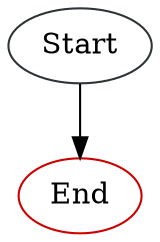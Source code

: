 digraph StartEnd {
node1 [label="Start", color="#2e3436"]
node2 [label="End", color="#cc0000"]

node1 -> node2
}
